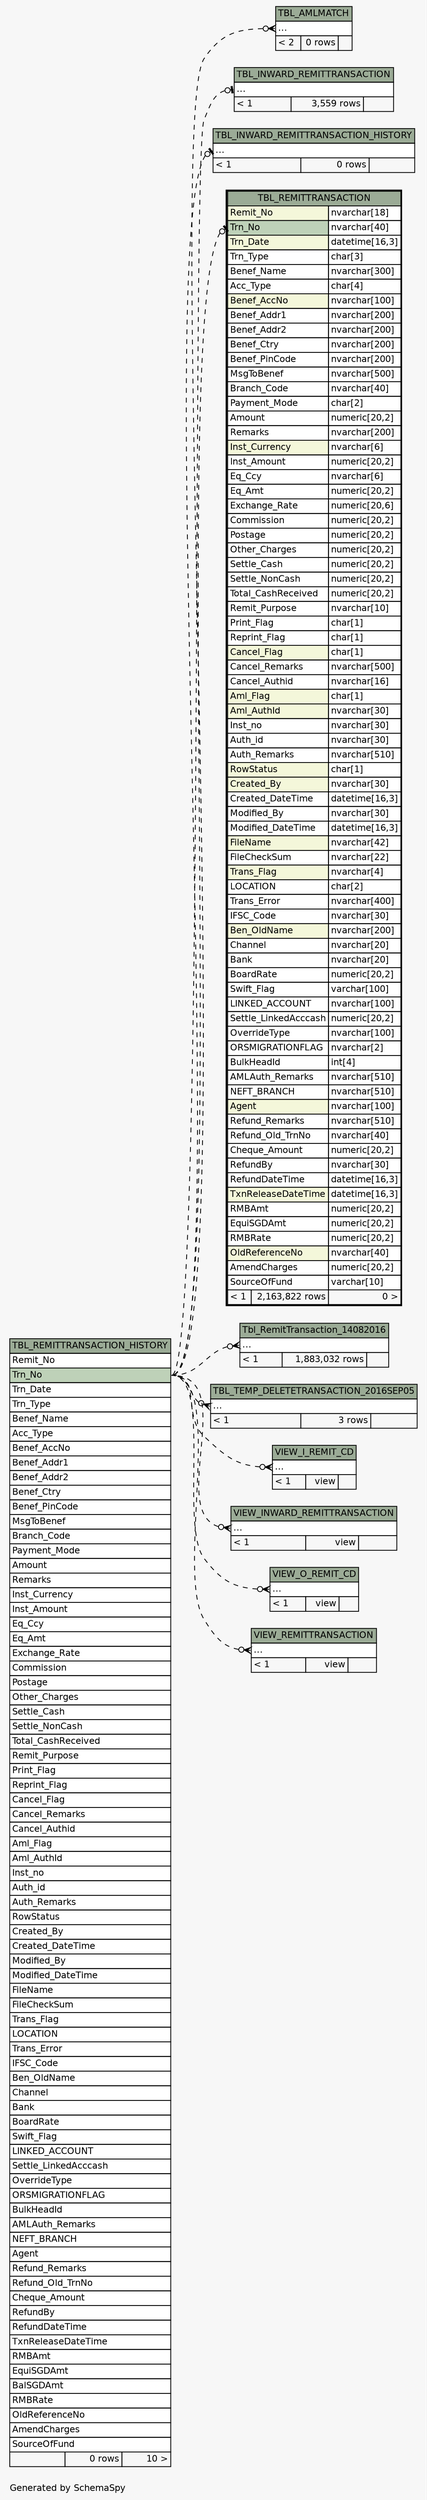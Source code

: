 // dot 2.38.0 on Windows 10 10.0
// SchemaSpy rev 590
digraph "impliedTwoDegreesRelationshipsDiagram" {
  graph [
    rankdir="RL"
    bgcolor="#f7f7f7"
    label="\nGenerated by SchemaSpy"
    labeljust="l"
    nodesep="0.18"
    ranksep="0.46"
    fontname="Helvetica"
    fontsize="11"
  ];
  node [
    fontname="Helvetica"
    fontsize="11"
    shape="plaintext"
  ];
  edge [
    arrowsize="0.8"
  ];
  "TBL_AMLMATCH":"elipses":w -> "TBL_REMITTRANSACTION_HISTORY":"Trn_No":e [arrowhead=none dir=back arrowtail=crowodot style=dashed];
  "TBL_INWARD_REMITTRANSACTION":"elipses":w -> "TBL_REMITTRANSACTION_HISTORY":"Trn_No":e [arrowhead=none dir=back arrowtail=teeodot style=dashed];
  "TBL_INWARD_REMITTRANSACTION_HISTORY":"elipses":w -> "TBL_REMITTRANSACTION_HISTORY":"Trn_No":e [arrowhead=none dir=back arrowtail=teeodot style=dashed];
  "TBL_REMITTRANSACTION":"Trn_No":w -> "TBL_REMITTRANSACTION_HISTORY":"Trn_No":e [arrowhead=none dir=back arrowtail=teeodot style=dashed];
  "Tbl_RemitTransaction_14082016":"elipses":w -> "TBL_REMITTRANSACTION_HISTORY":"Trn_No":e [arrowhead=none dir=back arrowtail=crowodot style=dashed];
  "TBL_TEMP_DELETETRANSACTION_2016SEP05":"elipses":w -> "TBL_REMITTRANSACTION_HISTORY":"Trn_No":e [arrowhead=none dir=back arrowtail=crowodot style=dashed];
  "VIEW_I_REMIT_CD":"elipses":w -> "TBL_REMITTRANSACTION_HISTORY":"Trn_No":e [arrowhead=none dir=back arrowtail=crowodot style=dashed];
  "VIEW_INWARD_REMITTRANSACTION":"elipses":w -> "TBL_REMITTRANSACTION_HISTORY":"Trn_No":e [arrowhead=none dir=back arrowtail=crowodot style=dashed];
  "VIEW_O_REMIT_CD":"elipses":w -> "TBL_REMITTRANSACTION_HISTORY":"Trn_No":e [arrowhead=none dir=back arrowtail=crowodot style=dashed];
  "VIEW_REMITTRANSACTION":"elipses":w -> "TBL_REMITTRANSACTION_HISTORY":"Trn_No":e [arrowhead=none dir=back arrowtail=crowodot style=dashed];
  "TBL_AMLMATCH" [
    label=<
    <TABLE BORDER="0" CELLBORDER="1" CELLSPACING="0" BGCOLOR="#ffffff">
      <TR><TD COLSPAN="3" BGCOLOR="#9bab96" ALIGN="CENTER">TBL_AMLMATCH</TD></TR>
      <TR><TD PORT="elipses" COLSPAN="3" ALIGN="LEFT">...</TD></TR>
      <TR><TD ALIGN="LEFT" BGCOLOR="#f7f7f7">&lt; 2</TD><TD ALIGN="RIGHT" BGCOLOR="#f7f7f7">0 rows</TD><TD ALIGN="RIGHT" BGCOLOR="#f7f7f7">  </TD></TR>
    </TABLE>>
    URL="TBL_AMLMATCH.html"
    tooltip="TBL_AMLMATCH"
  ];
  "TBL_INWARD_REMITTRANSACTION" [
    label=<
    <TABLE BORDER="0" CELLBORDER="1" CELLSPACING="0" BGCOLOR="#ffffff">
      <TR><TD COLSPAN="3" BGCOLOR="#9bab96" ALIGN="CENTER">TBL_INWARD_REMITTRANSACTION</TD></TR>
      <TR><TD PORT="elipses" COLSPAN="3" ALIGN="LEFT">...</TD></TR>
      <TR><TD ALIGN="LEFT" BGCOLOR="#f7f7f7">&lt; 1</TD><TD ALIGN="RIGHT" BGCOLOR="#f7f7f7">3,559 rows</TD><TD ALIGN="RIGHT" BGCOLOR="#f7f7f7">  </TD></TR>
    </TABLE>>
    URL="TBL_INWARD_REMITTRANSACTION.html"
    tooltip="TBL_INWARD_REMITTRANSACTION"
  ];
  "TBL_INWARD_REMITTRANSACTION_HISTORY" [
    label=<
    <TABLE BORDER="0" CELLBORDER="1" CELLSPACING="0" BGCOLOR="#ffffff">
      <TR><TD COLSPAN="3" BGCOLOR="#9bab96" ALIGN="CENTER">TBL_INWARD_REMITTRANSACTION_HISTORY</TD></TR>
      <TR><TD PORT="elipses" COLSPAN="3" ALIGN="LEFT">...</TD></TR>
      <TR><TD ALIGN="LEFT" BGCOLOR="#f7f7f7">&lt; 1</TD><TD ALIGN="RIGHT" BGCOLOR="#f7f7f7">0 rows</TD><TD ALIGN="RIGHT" BGCOLOR="#f7f7f7">  </TD></TR>
    </TABLE>>
    URL="TBL_INWARD_REMITTRANSACTION_HISTORY.html"
    tooltip="TBL_INWARD_REMITTRANSACTION_HISTORY"
  ];
  "TBL_REMITTRANSACTION" [
    label=<
    <TABLE BORDER="2" CELLBORDER="1" CELLSPACING="0" BGCOLOR="#ffffff">
      <TR><TD COLSPAN="3" BGCOLOR="#9bab96" ALIGN="CENTER">TBL_REMITTRANSACTION</TD></TR>
      <TR><TD PORT="Remit_No" COLSPAN="2" BGCOLOR="#f4f7da" ALIGN="LEFT">Remit_No</TD><TD PORT="Remit_No.type" ALIGN="LEFT">nvarchar[18]</TD></TR>
      <TR><TD PORT="Trn_No" COLSPAN="2" BGCOLOR="#bed1b8" ALIGN="LEFT">Trn_No</TD><TD PORT="Trn_No.type" ALIGN="LEFT">nvarchar[40]</TD></TR>
      <TR><TD PORT="Trn_Date" COLSPAN="2" BGCOLOR="#f4f7da" ALIGN="LEFT">Trn_Date</TD><TD PORT="Trn_Date.type" ALIGN="LEFT">datetime[16,3]</TD></TR>
      <TR><TD PORT="Trn_Type" COLSPAN="2" ALIGN="LEFT">Trn_Type</TD><TD PORT="Trn_Type.type" ALIGN="LEFT">char[3]</TD></TR>
      <TR><TD PORT="Benef_Name" COLSPAN="2" ALIGN="LEFT">Benef_Name</TD><TD PORT="Benef_Name.type" ALIGN="LEFT">nvarchar[300]</TD></TR>
      <TR><TD PORT="Acc_Type" COLSPAN="2" ALIGN="LEFT">Acc_Type</TD><TD PORT="Acc_Type.type" ALIGN="LEFT">char[4]</TD></TR>
      <TR><TD PORT="Benef_AccNo" COLSPAN="2" BGCOLOR="#f4f7da" ALIGN="LEFT">Benef_AccNo</TD><TD PORT="Benef_AccNo.type" ALIGN="LEFT">nvarchar[100]</TD></TR>
      <TR><TD PORT="Benef_Addr1" COLSPAN="2" ALIGN="LEFT">Benef_Addr1</TD><TD PORT="Benef_Addr1.type" ALIGN="LEFT">nvarchar[200]</TD></TR>
      <TR><TD PORT="Benef_Addr2" COLSPAN="2" ALIGN="LEFT">Benef_Addr2</TD><TD PORT="Benef_Addr2.type" ALIGN="LEFT">nvarchar[200]</TD></TR>
      <TR><TD PORT="Benef_Ctry" COLSPAN="2" ALIGN="LEFT">Benef_Ctry</TD><TD PORT="Benef_Ctry.type" ALIGN="LEFT">nvarchar[200]</TD></TR>
      <TR><TD PORT="Benef_PinCode" COLSPAN="2" ALIGN="LEFT">Benef_PinCode</TD><TD PORT="Benef_PinCode.type" ALIGN="LEFT">nvarchar[200]</TD></TR>
      <TR><TD PORT="MsgToBenef" COLSPAN="2" ALIGN="LEFT">MsgToBenef</TD><TD PORT="MsgToBenef.type" ALIGN="LEFT">nvarchar[500]</TD></TR>
      <TR><TD PORT="Branch_Code" COLSPAN="2" ALIGN="LEFT">Branch_Code</TD><TD PORT="Branch_Code.type" ALIGN="LEFT">nvarchar[40]</TD></TR>
      <TR><TD PORT="Payment_Mode" COLSPAN="2" ALIGN="LEFT">Payment_Mode</TD><TD PORT="Payment_Mode.type" ALIGN="LEFT">char[2]</TD></TR>
      <TR><TD PORT="Amount" COLSPAN="2" ALIGN="LEFT">Amount</TD><TD PORT="Amount.type" ALIGN="LEFT">numeric[20,2]</TD></TR>
      <TR><TD PORT="Remarks" COLSPAN="2" ALIGN="LEFT">Remarks</TD><TD PORT="Remarks.type" ALIGN="LEFT">nvarchar[200]</TD></TR>
      <TR><TD PORT="Inst_Currency" COLSPAN="2" BGCOLOR="#f4f7da" ALIGN="LEFT">Inst_Currency</TD><TD PORT="Inst_Currency.type" ALIGN="LEFT">nvarchar[6]</TD></TR>
      <TR><TD PORT="Inst_Amount" COLSPAN="2" ALIGN="LEFT">Inst_Amount</TD><TD PORT="Inst_Amount.type" ALIGN="LEFT">numeric[20,2]</TD></TR>
      <TR><TD PORT="Eq_Ccy" COLSPAN="2" ALIGN="LEFT">Eq_Ccy</TD><TD PORT="Eq_Ccy.type" ALIGN="LEFT">nvarchar[6]</TD></TR>
      <TR><TD PORT="Eq_Amt" COLSPAN="2" ALIGN="LEFT">Eq_Amt</TD><TD PORT="Eq_Amt.type" ALIGN="LEFT">numeric[20,2]</TD></TR>
      <TR><TD PORT="Exchange_Rate" COLSPAN="2" ALIGN="LEFT">Exchange_Rate</TD><TD PORT="Exchange_Rate.type" ALIGN="LEFT">numeric[20,6]</TD></TR>
      <TR><TD PORT="Commission" COLSPAN="2" ALIGN="LEFT">Commission</TD><TD PORT="Commission.type" ALIGN="LEFT">numeric[20,2]</TD></TR>
      <TR><TD PORT="Postage" COLSPAN="2" ALIGN="LEFT">Postage</TD><TD PORT="Postage.type" ALIGN="LEFT">numeric[20,2]</TD></TR>
      <TR><TD PORT="Other_Charges" COLSPAN="2" ALIGN="LEFT">Other_Charges</TD><TD PORT="Other_Charges.type" ALIGN="LEFT">numeric[20,2]</TD></TR>
      <TR><TD PORT="Settle_Cash" COLSPAN="2" ALIGN="LEFT">Settle_Cash</TD><TD PORT="Settle_Cash.type" ALIGN="LEFT">numeric[20,2]</TD></TR>
      <TR><TD PORT="Settle_NonCash" COLSPAN="2" ALIGN="LEFT">Settle_NonCash</TD><TD PORT="Settle_NonCash.type" ALIGN="LEFT">numeric[20,2]</TD></TR>
      <TR><TD PORT="Total_CashReceived" COLSPAN="2" ALIGN="LEFT">Total_CashReceived</TD><TD PORT="Total_CashReceived.type" ALIGN="LEFT">numeric[20,2]</TD></TR>
      <TR><TD PORT="Remit_Purpose" COLSPAN="2" ALIGN="LEFT">Remit_Purpose</TD><TD PORT="Remit_Purpose.type" ALIGN="LEFT">nvarchar[10]</TD></TR>
      <TR><TD PORT="Print_Flag" COLSPAN="2" ALIGN="LEFT">Print_Flag</TD><TD PORT="Print_Flag.type" ALIGN="LEFT">char[1]</TD></TR>
      <TR><TD PORT="Reprint_Flag" COLSPAN="2" ALIGN="LEFT">Reprint_Flag</TD><TD PORT="Reprint_Flag.type" ALIGN="LEFT">char[1]</TD></TR>
      <TR><TD PORT="Cancel_Flag" COLSPAN="2" BGCOLOR="#f4f7da" ALIGN="LEFT">Cancel_Flag</TD><TD PORT="Cancel_Flag.type" ALIGN="LEFT">char[1]</TD></TR>
      <TR><TD PORT="Cancel_Remarks" COLSPAN="2" ALIGN="LEFT">Cancel_Remarks</TD><TD PORT="Cancel_Remarks.type" ALIGN="LEFT">nvarchar[500]</TD></TR>
      <TR><TD PORT="Cancel_Authid" COLSPAN="2" ALIGN="LEFT">Cancel_Authid</TD><TD PORT="Cancel_Authid.type" ALIGN="LEFT">nvarchar[16]</TD></TR>
      <TR><TD PORT="Aml_Flag" COLSPAN="2" BGCOLOR="#f4f7da" ALIGN="LEFT">Aml_Flag</TD><TD PORT="Aml_Flag.type" ALIGN="LEFT">char[1]</TD></TR>
      <TR><TD PORT="Aml_AuthId" COLSPAN="2" BGCOLOR="#f4f7da" ALIGN="LEFT">Aml_AuthId</TD><TD PORT="Aml_AuthId.type" ALIGN="LEFT">nvarchar[30]</TD></TR>
      <TR><TD PORT="Inst_no" COLSPAN="2" ALIGN="LEFT">Inst_no</TD><TD PORT="Inst_no.type" ALIGN="LEFT">nvarchar[30]</TD></TR>
      <TR><TD PORT="Auth_id" COLSPAN="2" ALIGN="LEFT">Auth_id</TD><TD PORT="Auth_id.type" ALIGN="LEFT">nvarchar[30]</TD></TR>
      <TR><TD PORT="Auth_Remarks" COLSPAN="2" ALIGN="LEFT">Auth_Remarks</TD><TD PORT="Auth_Remarks.type" ALIGN="LEFT">nvarchar[510]</TD></TR>
      <TR><TD PORT="RowStatus" COLSPAN="2" BGCOLOR="#f4f7da" ALIGN="LEFT">RowStatus</TD><TD PORT="RowStatus.type" ALIGN="LEFT">char[1]</TD></TR>
      <TR><TD PORT="Created_By" COLSPAN="2" BGCOLOR="#f4f7da" ALIGN="LEFT">Created_By</TD><TD PORT="Created_By.type" ALIGN="LEFT">nvarchar[30]</TD></TR>
      <TR><TD PORT="Created_DateTime" COLSPAN="2" ALIGN="LEFT">Created_DateTime</TD><TD PORT="Created_DateTime.type" ALIGN="LEFT">datetime[16,3]</TD></TR>
      <TR><TD PORT="Modified_By" COLSPAN="2" ALIGN="LEFT">Modified_By</TD><TD PORT="Modified_By.type" ALIGN="LEFT">nvarchar[30]</TD></TR>
      <TR><TD PORT="Modified_DateTime" COLSPAN="2" ALIGN="LEFT">Modified_DateTime</TD><TD PORT="Modified_DateTime.type" ALIGN="LEFT">datetime[16,3]</TD></TR>
      <TR><TD PORT="FileName" COLSPAN="2" BGCOLOR="#f4f7da" ALIGN="LEFT">FileName</TD><TD PORT="FileName.type" ALIGN="LEFT">nvarchar[42]</TD></TR>
      <TR><TD PORT="FileCheckSum" COLSPAN="2" ALIGN="LEFT">FileCheckSum</TD><TD PORT="FileCheckSum.type" ALIGN="LEFT">nvarchar[22]</TD></TR>
      <TR><TD PORT="Trans_Flag" COLSPAN="2" BGCOLOR="#f4f7da" ALIGN="LEFT">Trans_Flag</TD><TD PORT="Trans_Flag.type" ALIGN="LEFT">nvarchar[4]</TD></TR>
      <TR><TD PORT="LOCATION" COLSPAN="2" ALIGN="LEFT">LOCATION</TD><TD PORT="LOCATION.type" ALIGN="LEFT">char[2]</TD></TR>
      <TR><TD PORT="Trans_Error" COLSPAN="2" ALIGN="LEFT">Trans_Error</TD><TD PORT="Trans_Error.type" ALIGN="LEFT">nvarchar[400]</TD></TR>
      <TR><TD PORT="IFSC_Code" COLSPAN="2" ALIGN="LEFT">IFSC_Code</TD><TD PORT="IFSC_Code.type" ALIGN="LEFT">nvarchar[30]</TD></TR>
      <TR><TD PORT="Ben_OldName" COLSPAN="2" BGCOLOR="#f4f7da" ALIGN="LEFT">Ben_OldName</TD><TD PORT="Ben_OldName.type" ALIGN="LEFT">nvarchar[200]</TD></TR>
      <TR><TD PORT="Channel" COLSPAN="2" ALIGN="LEFT">Channel</TD><TD PORT="Channel.type" ALIGN="LEFT">nvarchar[20]</TD></TR>
      <TR><TD PORT="Bank" COLSPAN="2" ALIGN="LEFT">Bank</TD><TD PORT="Bank.type" ALIGN="LEFT">nvarchar[20]</TD></TR>
      <TR><TD PORT="BoardRate" COLSPAN="2" ALIGN="LEFT">BoardRate</TD><TD PORT="BoardRate.type" ALIGN="LEFT">numeric[20,2]</TD></TR>
      <TR><TD PORT="Swift_Flag" COLSPAN="2" ALIGN="LEFT">Swift_Flag</TD><TD PORT="Swift_Flag.type" ALIGN="LEFT">varchar[100]</TD></TR>
      <TR><TD PORT="LINKED_ACCOUNT" COLSPAN="2" ALIGN="LEFT">LINKED_ACCOUNT</TD><TD PORT="LINKED_ACCOUNT.type" ALIGN="LEFT">nvarchar[100]</TD></TR>
      <TR><TD PORT="Settle_LinkedAcccash" COLSPAN="2" ALIGN="LEFT">Settle_LinkedAcccash</TD><TD PORT="Settle_LinkedAcccash.type" ALIGN="LEFT">numeric[20,2]</TD></TR>
      <TR><TD PORT="OverrideType" COLSPAN="2" ALIGN="LEFT">OverrideType</TD><TD PORT="OverrideType.type" ALIGN="LEFT">nvarchar[100]</TD></TR>
      <TR><TD PORT="ORSMIGRATIONFLAG" COLSPAN="2" ALIGN="LEFT">ORSMIGRATIONFLAG</TD><TD PORT="ORSMIGRATIONFLAG.type" ALIGN="LEFT">nvarchar[2]</TD></TR>
      <TR><TD PORT="BulkHeadId" COLSPAN="2" ALIGN="LEFT">BulkHeadId</TD><TD PORT="BulkHeadId.type" ALIGN="LEFT">int[4]</TD></TR>
      <TR><TD PORT="AMLAuth_Remarks" COLSPAN="2" ALIGN="LEFT">AMLAuth_Remarks</TD><TD PORT="AMLAuth_Remarks.type" ALIGN="LEFT">nvarchar[510]</TD></TR>
      <TR><TD PORT="NEFT_BRANCH" COLSPAN="2" ALIGN="LEFT">NEFT_BRANCH</TD><TD PORT="NEFT_BRANCH.type" ALIGN="LEFT">nvarchar[510]</TD></TR>
      <TR><TD PORT="Agent" COLSPAN="2" BGCOLOR="#f4f7da" ALIGN="LEFT">Agent</TD><TD PORT="Agent.type" ALIGN="LEFT">nvarchar[100]</TD></TR>
      <TR><TD PORT="Refund_Remarks" COLSPAN="2" ALIGN="LEFT">Refund_Remarks</TD><TD PORT="Refund_Remarks.type" ALIGN="LEFT">nvarchar[510]</TD></TR>
      <TR><TD PORT="Refund_Old_TrnNo" COLSPAN="2" ALIGN="LEFT">Refund_Old_TrnNo</TD><TD PORT="Refund_Old_TrnNo.type" ALIGN="LEFT">nvarchar[40]</TD></TR>
      <TR><TD PORT="Cheque_Amount" COLSPAN="2" ALIGN="LEFT">Cheque_Amount</TD><TD PORT="Cheque_Amount.type" ALIGN="LEFT">numeric[20,2]</TD></TR>
      <TR><TD PORT="RefundBy" COLSPAN="2" ALIGN="LEFT">RefundBy</TD><TD PORT="RefundBy.type" ALIGN="LEFT">nvarchar[30]</TD></TR>
      <TR><TD PORT="RefundDateTime" COLSPAN="2" ALIGN="LEFT">RefundDateTime</TD><TD PORT="RefundDateTime.type" ALIGN="LEFT">datetime[16,3]</TD></TR>
      <TR><TD PORT="TxnReleaseDateTime" COLSPAN="2" BGCOLOR="#f4f7da" ALIGN="LEFT">TxnReleaseDateTime</TD><TD PORT="TxnReleaseDateTime.type" ALIGN="LEFT">datetime[16,3]</TD></TR>
      <TR><TD PORT="RMBAmt" COLSPAN="2" ALIGN="LEFT">RMBAmt</TD><TD PORT="RMBAmt.type" ALIGN="LEFT">numeric[20,2]</TD></TR>
      <TR><TD PORT="EquiSGDAmt" COLSPAN="2" ALIGN="LEFT">EquiSGDAmt</TD><TD PORT="EquiSGDAmt.type" ALIGN="LEFT">numeric[20,2]</TD></TR>
      <TR><TD PORT="RMBRate" COLSPAN="2" ALIGN="LEFT">RMBRate</TD><TD PORT="RMBRate.type" ALIGN="LEFT">numeric[20,2]</TD></TR>
      <TR><TD PORT="OldReferenceNo" COLSPAN="2" BGCOLOR="#f4f7da" ALIGN="LEFT">OldReferenceNo</TD><TD PORT="OldReferenceNo.type" ALIGN="LEFT">nvarchar[40]</TD></TR>
      <TR><TD PORT="AmendCharges" COLSPAN="2" ALIGN="LEFT">AmendCharges</TD><TD PORT="AmendCharges.type" ALIGN="LEFT">numeric[20,2]</TD></TR>
      <TR><TD PORT="SourceOfFund" COLSPAN="2" ALIGN="LEFT">SourceOfFund</TD><TD PORT="SourceOfFund.type" ALIGN="LEFT">varchar[10]</TD></TR>
      <TR><TD ALIGN="LEFT" BGCOLOR="#f7f7f7">&lt; 1</TD><TD ALIGN="RIGHT" BGCOLOR="#f7f7f7">2,163,822 rows</TD><TD ALIGN="RIGHT" BGCOLOR="#f7f7f7">0 &gt;</TD></TR>
    </TABLE>>
    URL="TBL_REMITTRANSACTION.html"
    tooltip="TBL_REMITTRANSACTION"
  ];
  "Tbl_RemitTransaction_14082016" [
    label=<
    <TABLE BORDER="0" CELLBORDER="1" CELLSPACING="0" BGCOLOR="#ffffff">
      <TR><TD COLSPAN="3" BGCOLOR="#9bab96" ALIGN="CENTER">Tbl_RemitTransaction_14082016</TD></TR>
      <TR><TD PORT="elipses" COLSPAN="3" ALIGN="LEFT">...</TD></TR>
      <TR><TD ALIGN="LEFT" BGCOLOR="#f7f7f7">&lt; 1</TD><TD ALIGN="RIGHT" BGCOLOR="#f7f7f7">1,883,032 rows</TD><TD ALIGN="RIGHT" BGCOLOR="#f7f7f7">  </TD></TR>
    </TABLE>>
    URL="Tbl_RemitTransaction_14082016.html"
    tooltip="Tbl_RemitTransaction_14082016"
  ];
  "TBL_REMITTRANSACTION_HISTORY" [
    label=<
    <TABLE BORDER="0" CELLBORDER="1" CELLSPACING="0" BGCOLOR="#ffffff">
      <TR><TD COLSPAN="3" BGCOLOR="#9bab96" ALIGN="CENTER">TBL_REMITTRANSACTION_HISTORY</TD></TR>
      <TR><TD PORT="Remit_No" COLSPAN="3" ALIGN="LEFT">Remit_No</TD></TR>
      <TR><TD PORT="Trn_No" COLSPAN="3" BGCOLOR="#bed1b8" ALIGN="LEFT">Trn_No</TD></TR>
      <TR><TD PORT="Trn_Date" COLSPAN="3" ALIGN="LEFT">Trn_Date</TD></TR>
      <TR><TD PORT="Trn_Type" COLSPAN="3" ALIGN="LEFT">Trn_Type</TD></TR>
      <TR><TD PORT="Benef_Name" COLSPAN="3" ALIGN="LEFT">Benef_Name</TD></TR>
      <TR><TD PORT="Acc_Type" COLSPAN="3" ALIGN="LEFT">Acc_Type</TD></TR>
      <TR><TD PORT="Benef_AccNo" COLSPAN="3" ALIGN="LEFT">Benef_AccNo</TD></TR>
      <TR><TD PORT="Benef_Addr1" COLSPAN="3" ALIGN="LEFT">Benef_Addr1</TD></TR>
      <TR><TD PORT="Benef_Addr2" COLSPAN="3" ALIGN="LEFT">Benef_Addr2</TD></TR>
      <TR><TD PORT="Benef_Ctry" COLSPAN="3" ALIGN="LEFT">Benef_Ctry</TD></TR>
      <TR><TD PORT="Benef_PinCode" COLSPAN="3" ALIGN="LEFT">Benef_PinCode</TD></TR>
      <TR><TD PORT="MsgToBenef" COLSPAN="3" ALIGN="LEFT">MsgToBenef</TD></TR>
      <TR><TD PORT="Branch_Code" COLSPAN="3" ALIGN="LEFT">Branch_Code</TD></TR>
      <TR><TD PORT="Payment_Mode" COLSPAN="3" ALIGN="LEFT">Payment_Mode</TD></TR>
      <TR><TD PORT="Amount" COLSPAN="3" ALIGN="LEFT">Amount</TD></TR>
      <TR><TD PORT="Remarks" COLSPAN="3" ALIGN="LEFT">Remarks</TD></TR>
      <TR><TD PORT="Inst_Currency" COLSPAN="3" ALIGN="LEFT">Inst_Currency</TD></TR>
      <TR><TD PORT="Inst_Amount" COLSPAN="3" ALIGN="LEFT">Inst_Amount</TD></TR>
      <TR><TD PORT="Eq_Ccy" COLSPAN="3" ALIGN="LEFT">Eq_Ccy</TD></TR>
      <TR><TD PORT="Eq_Amt" COLSPAN="3" ALIGN="LEFT">Eq_Amt</TD></TR>
      <TR><TD PORT="Exchange_Rate" COLSPAN="3" ALIGN="LEFT">Exchange_Rate</TD></TR>
      <TR><TD PORT="Commission" COLSPAN="3" ALIGN="LEFT">Commission</TD></TR>
      <TR><TD PORT="Postage" COLSPAN="3" ALIGN="LEFT">Postage</TD></TR>
      <TR><TD PORT="Other_Charges" COLSPAN="3" ALIGN="LEFT">Other_Charges</TD></TR>
      <TR><TD PORT="Settle_Cash" COLSPAN="3" ALIGN="LEFT">Settle_Cash</TD></TR>
      <TR><TD PORT="Settle_NonCash" COLSPAN="3" ALIGN="LEFT">Settle_NonCash</TD></TR>
      <TR><TD PORT="Total_CashReceived" COLSPAN="3" ALIGN="LEFT">Total_CashReceived</TD></TR>
      <TR><TD PORT="Remit_Purpose" COLSPAN="3" ALIGN="LEFT">Remit_Purpose</TD></TR>
      <TR><TD PORT="Print_Flag" COLSPAN="3" ALIGN="LEFT">Print_Flag</TD></TR>
      <TR><TD PORT="Reprint_Flag" COLSPAN="3" ALIGN="LEFT">Reprint_Flag</TD></TR>
      <TR><TD PORT="Cancel_Flag" COLSPAN="3" ALIGN="LEFT">Cancel_Flag</TD></TR>
      <TR><TD PORT="Cancel_Remarks" COLSPAN="3" ALIGN="LEFT">Cancel_Remarks</TD></TR>
      <TR><TD PORT="Cancel_Authid" COLSPAN="3" ALIGN="LEFT">Cancel_Authid</TD></TR>
      <TR><TD PORT="Aml_Flag" COLSPAN="3" ALIGN="LEFT">Aml_Flag</TD></TR>
      <TR><TD PORT="Aml_AuthId" COLSPAN="3" ALIGN="LEFT">Aml_AuthId</TD></TR>
      <TR><TD PORT="Inst_no" COLSPAN="3" ALIGN="LEFT">Inst_no</TD></TR>
      <TR><TD PORT="Auth_id" COLSPAN="3" ALIGN="LEFT">Auth_id</TD></TR>
      <TR><TD PORT="Auth_Remarks" COLSPAN="3" ALIGN="LEFT">Auth_Remarks</TD></TR>
      <TR><TD PORT="RowStatus" COLSPAN="3" ALIGN="LEFT">RowStatus</TD></TR>
      <TR><TD PORT="Created_By" COLSPAN="3" ALIGN="LEFT">Created_By</TD></TR>
      <TR><TD PORT="Created_DateTime" COLSPAN="3" ALIGN="LEFT">Created_DateTime</TD></TR>
      <TR><TD PORT="Modified_By" COLSPAN="3" ALIGN="LEFT">Modified_By</TD></TR>
      <TR><TD PORT="Modified_DateTime" COLSPAN="3" ALIGN="LEFT">Modified_DateTime</TD></TR>
      <TR><TD PORT="FileName" COLSPAN="3" ALIGN="LEFT">FileName</TD></TR>
      <TR><TD PORT="FileCheckSum" COLSPAN="3" ALIGN="LEFT">FileCheckSum</TD></TR>
      <TR><TD PORT="Trans_Flag" COLSPAN="3" ALIGN="LEFT">Trans_Flag</TD></TR>
      <TR><TD PORT="LOCATION" COLSPAN="3" ALIGN="LEFT">LOCATION</TD></TR>
      <TR><TD PORT="Trans_Error" COLSPAN="3" ALIGN="LEFT">Trans_Error</TD></TR>
      <TR><TD PORT="IFSC_Code" COLSPAN="3" ALIGN="LEFT">IFSC_Code</TD></TR>
      <TR><TD PORT="Ben_OldName" COLSPAN="3" ALIGN="LEFT">Ben_OldName</TD></TR>
      <TR><TD PORT="Channel" COLSPAN="3" ALIGN="LEFT">Channel</TD></TR>
      <TR><TD PORT="Bank" COLSPAN="3" ALIGN="LEFT">Bank</TD></TR>
      <TR><TD PORT="BoardRate" COLSPAN="3" ALIGN="LEFT">BoardRate</TD></TR>
      <TR><TD PORT="Swift_Flag" COLSPAN="3" ALIGN="LEFT">Swift_Flag</TD></TR>
      <TR><TD PORT="LINKED_ACCOUNT" COLSPAN="3" ALIGN="LEFT">LINKED_ACCOUNT</TD></TR>
      <TR><TD PORT="Settle_LinkedAcccash" COLSPAN="3" ALIGN="LEFT">Settle_LinkedAcccash</TD></TR>
      <TR><TD PORT="OverrideType" COLSPAN="3" ALIGN="LEFT">OverrideType</TD></TR>
      <TR><TD PORT="ORSMIGRATIONFLAG" COLSPAN="3" ALIGN="LEFT">ORSMIGRATIONFLAG</TD></TR>
      <TR><TD PORT="BulkHeadId" COLSPAN="3" ALIGN="LEFT">BulkHeadId</TD></TR>
      <TR><TD PORT="AMLAuth_Remarks" COLSPAN="3" ALIGN="LEFT">AMLAuth_Remarks</TD></TR>
      <TR><TD PORT="NEFT_BRANCH" COLSPAN="3" ALIGN="LEFT">NEFT_BRANCH</TD></TR>
      <TR><TD PORT="Agent" COLSPAN="3" ALIGN="LEFT">Agent</TD></TR>
      <TR><TD PORT="Refund_Remarks" COLSPAN="3" ALIGN="LEFT">Refund_Remarks</TD></TR>
      <TR><TD PORT="Refund_Old_TrnNo" COLSPAN="3" ALIGN="LEFT">Refund_Old_TrnNo</TD></TR>
      <TR><TD PORT="Cheque_Amount" COLSPAN="3" ALIGN="LEFT">Cheque_Amount</TD></TR>
      <TR><TD PORT="RefundBy" COLSPAN="3" ALIGN="LEFT">RefundBy</TD></TR>
      <TR><TD PORT="RefundDateTime" COLSPAN="3" ALIGN="LEFT">RefundDateTime</TD></TR>
      <TR><TD PORT="TxnReleaseDateTime" COLSPAN="3" ALIGN="LEFT">TxnReleaseDateTime</TD></TR>
      <TR><TD PORT="RMBAmt" COLSPAN="3" ALIGN="LEFT">RMBAmt</TD></TR>
      <TR><TD PORT="EquiSGDAmt" COLSPAN="3" ALIGN="LEFT">EquiSGDAmt</TD></TR>
      <TR><TD PORT="BalSGDAmt" COLSPAN="3" ALIGN="LEFT">BalSGDAmt</TD></TR>
      <TR><TD PORT="RMBRate" COLSPAN="3" ALIGN="LEFT">RMBRate</TD></TR>
      <TR><TD PORT="OldReferenceNo" COLSPAN="3" ALIGN="LEFT">OldReferenceNo</TD></TR>
      <TR><TD PORT="AmendCharges" COLSPAN="3" ALIGN="LEFT">AmendCharges</TD></TR>
      <TR><TD PORT="SourceOfFund" COLSPAN="3" ALIGN="LEFT">SourceOfFund</TD></TR>
      <TR><TD ALIGN="LEFT" BGCOLOR="#f7f7f7">  </TD><TD ALIGN="RIGHT" BGCOLOR="#f7f7f7">0 rows</TD><TD ALIGN="RIGHT" BGCOLOR="#f7f7f7">10 &gt;</TD></TR>
    </TABLE>>
    URL="TBL_REMITTRANSACTION_HISTORY.html"
    tooltip="TBL_REMITTRANSACTION_HISTORY"
  ];
  "TBL_TEMP_DELETETRANSACTION_2016SEP05" [
    label=<
    <TABLE BORDER="0" CELLBORDER="1" CELLSPACING="0" BGCOLOR="#ffffff">
      <TR><TD COLSPAN="3" BGCOLOR="#9bab96" ALIGN="CENTER">TBL_TEMP_DELETETRANSACTION_2016SEP05</TD></TR>
      <TR><TD PORT="elipses" COLSPAN="3" ALIGN="LEFT">...</TD></TR>
      <TR><TD ALIGN="LEFT" BGCOLOR="#f7f7f7">&lt; 1</TD><TD ALIGN="RIGHT" BGCOLOR="#f7f7f7">3 rows</TD><TD ALIGN="RIGHT" BGCOLOR="#f7f7f7">  </TD></TR>
    </TABLE>>
    URL="TBL_TEMP_DELETETRANSACTION_2016SEP05.html"
    tooltip="TBL_TEMP_DELETETRANSACTION_2016SEP05"
  ];
  "VIEW_I_REMIT_CD" [
    label=<
    <TABLE BORDER="0" CELLBORDER="1" CELLSPACING="0" BGCOLOR="#ffffff">
      <TR><TD COLSPAN="3" BGCOLOR="#9bab96" ALIGN="CENTER">VIEW_I_REMIT_CD</TD></TR>
      <TR><TD PORT="elipses" COLSPAN="3" ALIGN="LEFT">...</TD></TR>
      <TR><TD ALIGN="LEFT" BGCOLOR="#f7f7f7">&lt; 1</TD><TD ALIGN="RIGHT" BGCOLOR="#f7f7f7">view</TD><TD ALIGN="RIGHT" BGCOLOR="#f7f7f7">  </TD></TR>
    </TABLE>>
    URL="VIEW_I_REMIT_CD.html"
    tooltip="VIEW_I_REMIT_CD"
  ];
  "VIEW_INWARD_REMITTRANSACTION" [
    label=<
    <TABLE BORDER="0" CELLBORDER="1" CELLSPACING="0" BGCOLOR="#ffffff">
      <TR><TD COLSPAN="3" BGCOLOR="#9bab96" ALIGN="CENTER">VIEW_INWARD_REMITTRANSACTION</TD></TR>
      <TR><TD PORT="elipses" COLSPAN="3" ALIGN="LEFT">...</TD></TR>
      <TR><TD ALIGN="LEFT" BGCOLOR="#f7f7f7">&lt; 1</TD><TD ALIGN="RIGHT" BGCOLOR="#f7f7f7">view</TD><TD ALIGN="RIGHT" BGCOLOR="#f7f7f7">  </TD></TR>
    </TABLE>>
    URL="VIEW_INWARD_REMITTRANSACTION.html"
    tooltip="VIEW_INWARD_REMITTRANSACTION"
  ];
  "VIEW_O_REMIT_CD" [
    label=<
    <TABLE BORDER="0" CELLBORDER="1" CELLSPACING="0" BGCOLOR="#ffffff">
      <TR><TD COLSPAN="3" BGCOLOR="#9bab96" ALIGN="CENTER">VIEW_O_REMIT_CD</TD></TR>
      <TR><TD PORT="elipses" COLSPAN="3" ALIGN="LEFT">...</TD></TR>
      <TR><TD ALIGN="LEFT" BGCOLOR="#f7f7f7">&lt; 1</TD><TD ALIGN="RIGHT" BGCOLOR="#f7f7f7">view</TD><TD ALIGN="RIGHT" BGCOLOR="#f7f7f7">  </TD></TR>
    </TABLE>>
    URL="VIEW_O_REMIT_CD.html"
    tooltip="VIEW_O_REMIT_CD"
  ];
  "VIEW_REMITTRANSACTION" [
    label=<
    <TABLE BORDER="0" CELLBORDER="1" CELLSPACING="0" BGCOLOR="#ffffff">
      <TR><TD COLSPAN="3" BGCOLOR="#9bab96" ALIGN="CENTER">VIEW_REMITTRANSACTION</TD></TR>
      <TR><TD PORT="elipses" COLSPAN="3" ALIGN="LEFT">...</TD></TR>
      <TR><TD ALIGN="LEFT" BGCOLOR="#f7f7f7">&lt; 1</TD><TD ALIGN="RIGHT" BGCOLOR="#f7f7f7">view</TD><TD ALIGN="RIGHT" BGCOLOR="#f7f7f7">  </TD></TR>
    </TABLE>>
    URL="VIEW_REMITTRANSACTION.html"
    tooltip="VIEW_REMITTRANSACTION"
  ];
}
